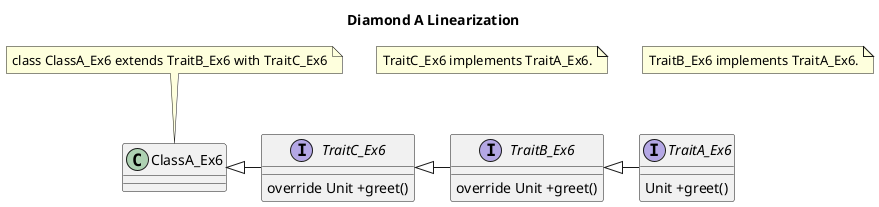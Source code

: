 @startuml

title Diamond A Linearization

interface TraitA_Ex6 {
 Unit +greet()
}
interface TraitB_Ex6 {
 override Unit +greet()
}
interface TraitC_Ex6{
 override Unit +greet()
}

class ClassA_Ex6

note top of ClassA_Ex6:class ClassA_Ex6 extends TraitB_Ex6 with TraitC_Ex6
note "TraitC_Ex6 implements TraitA_Ex6." as N1
note "TraitB_Ex6 implements TraitA_Ex6." as N2


ClassA_Ex6 <|- TraitC_Ex6

TraitC_Ex6 <|- TraitB_Ex6

TraitB_Ex6 <|- TraitA_Ex6


@enduml